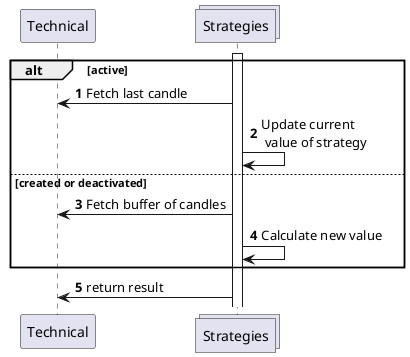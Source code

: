 @startuml
'https://plantuml.com/sequence-diagram

autonumber
participant Technical as tech
collections Strategies as str


activate str
alt active
str -> tech : Fetch last candle
str -> str : Update current\n value of strategy
else created or deactivated
str -> tech : Fetch buffer of candles
str -> str : Calculate new value
end alt
str -> tech : return result
@enduml